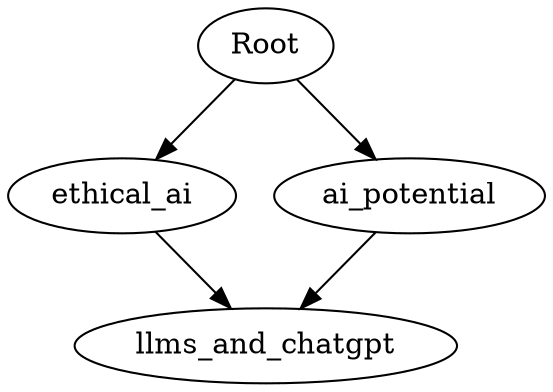 strict digraph {
	ethical_ai [label=ethical_ai]
	Root -> ethical_ai [contraint=true]
	Root -> ai_potential [contraint=true]
	ethical_ai -> llms_and_chatgpt [contraint=true]
	ai_potential -> llms_and_chatgpt [contraint=true]
	ai_potential [label=ai_potential]
	Root -> ethical_ai [contraint=true]
	Root -> ai_potential [contraint=true]
	ethical_ai -> llms_and_chatgpt [contraint=true]
	ai_potential -> llms_and_chatgpt [contraint=true]
	llms_and_chatgpt [label=llms_and_chatgpt]
	Root -> ethical_ai [contraint=true]
	Root -> ai_potential [contraint=true]
	ethical_ai -> llms_and_chatgpt [contraint=true]
	ai_potential -> llms_and_chatgpt [contraint=true]
}
